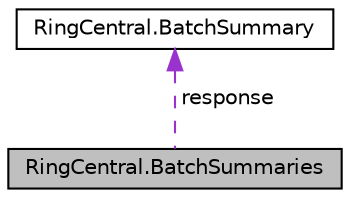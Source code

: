 digraph "RingCentral.BatchSummaries"
{
 // LATEX_PDF_SIZE
  edge [fontname="Helvetica",fontsize="10",labelfontname="Helvetica",labelfontsize="10"];
  node [fontname="Helvetica",fontsize="10",shape=record];
  Node1 [label="RingCentral.BatchSummaries",height=0.2,width=0.4,color="black", fillcolor="grey75", style="filled", fontcolor="black",tooltip=" "];
  Node2 -> Node1 [dir="back",color="darkorchid3",fontsize="10",style="dashed",label=" response" ,fontname="Helvetica"];
  Node2 [label="RingCentral.BatchSummary",height=0.2,width=0.4,color="black", fillcolor="white", style="filled",URL="$classRingCentral_1_1BatchSummary.html",tooltip=" "];
}
